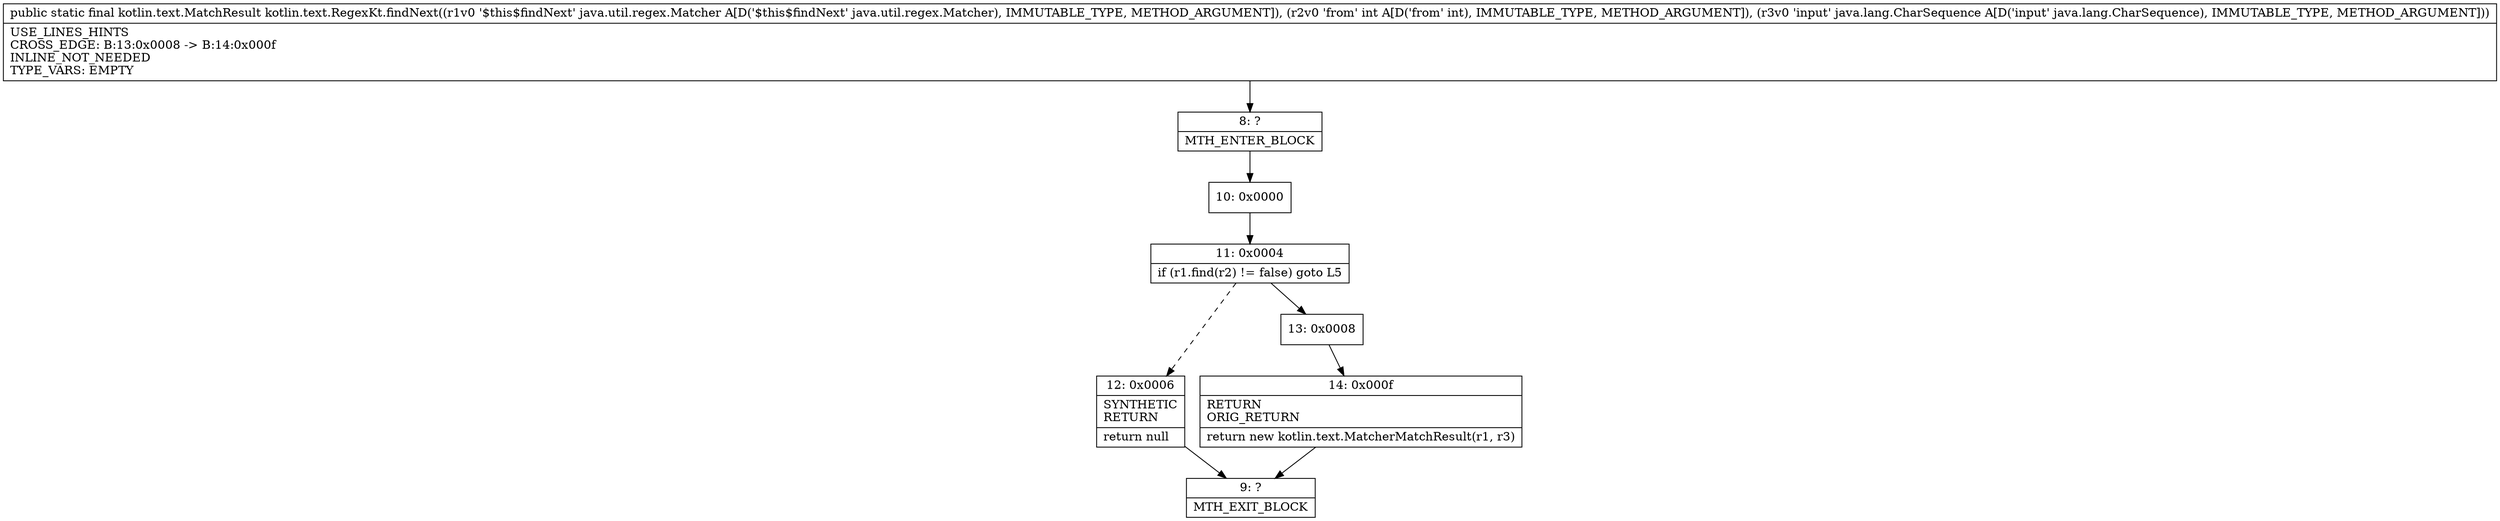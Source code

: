 digraph "CFG forkotlin.text.RegexKt.findNext(Ljava\/util\/regex\/Matcher;ILjava\/lang\/CharSequence;)Lkotlin\/text\/MatchResult;" {
Node_8 [shape=record,label="{8\:\ ?|MTH_ENTER_BLOCK\l}"];
Node_10 [shape=record,label="{10\:\ 0x0000}"];
Node_11 [shape=record,label="{11\:\ 0x0004|if (r1.find(r2) != false) goto L5\l}"];
Node_12 [shape=record,label="{12\:\ 0x0006|SYNTHETIC\lRETURN\l|return null\l}"];
Node_9 [shape=record,label="{9\:\ ?|MTH_EXIT_BLOCK\l}"];
Node_13 [shape=record,label="{13\:\ 0x0008}"];
Node_14 [shape=record,label="{14\:\ 0x000f|RETURN\lORIG_RETURN\l|return new kotlin.text.MatcherMatchResult(r1, r3)\l}"];
MethodNode[shape=record,label="{public static final kotlin.text.MatchResult kotlin.text.RegexKt.findNext((r1v0 '$this$findNext' java.util.regex.Matcher A[D('$this$findNext' java.util.regex.Matcher), IMMUTABLE_TYPE, METHOD_ARGUMENT]), (r2v0 'from' int A[D('from' int), IMMUTABLE_TYPE, METHOD_ARGUMENT]), (r3v0 'input' java.lang.CharSequence A[D('input' java.lang.CharSequence), IMMUTABLE_TYPE, METHOD_ARGUMENT]))  | USE_LINES_HINTS\lCROSS_EDGE: B:13:0x0008 \-\> B:14:0x000f\lINLINE_NOT_NEEDED\lTYPE_VARS: EMPTY\l}"];
MethodNode -> Node_8;Node_8 -> Node_10;
Node_10 -> Node_11;
Node_11 -> Node_12[style=dashed];
Node_11 -> Node_13;
Node_12 -> Node_9;
Node_13 -> Node_14;
Node_14 -> Node_9;
}

